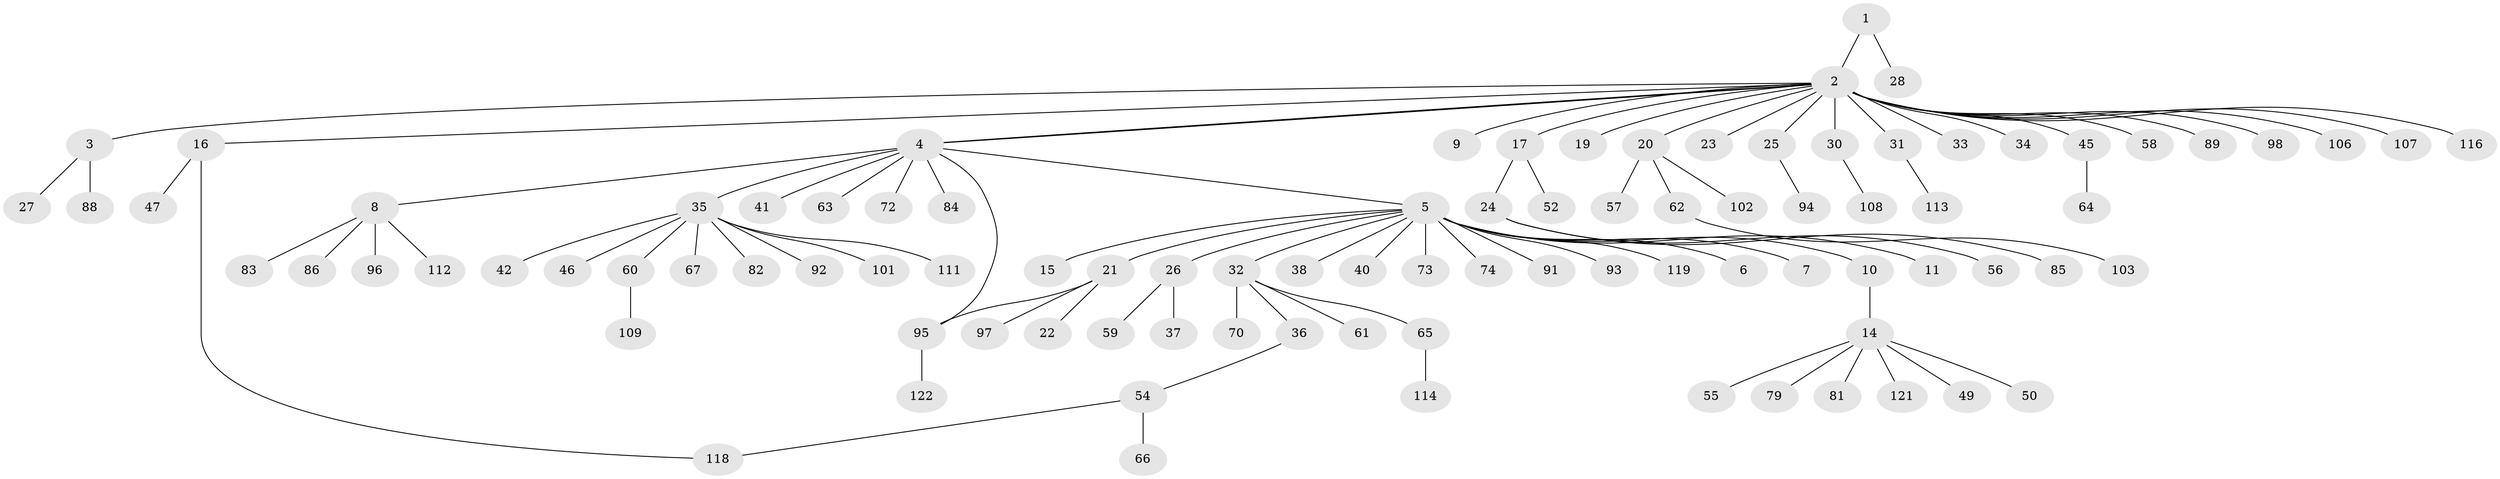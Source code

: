 // Generated by graph-tools (version 1.1) at 2025/52/02/27/25 19:52:00]
// undirected, 94 vertices, 96 edges
graph export_dot {
graph [start="1"]
  node [color=gray90,style=filled];
  1;
  2 [super="+123"];
  3 [super="+39"];
  4 [super="+87"];
  5 [super="+18"];
  6;
  7 [super="+12"];
  8 [super="+13"];
  9;
  10 [super="+75"];
  11;
  14 [super="+48"];
  15;
  16 [super="+44"];
  17;
  19;
  20 [super="+99"];
  21 [super="+69"];
  22 [super="+29"];
  23;
  24 [super="+53"];
  25 [super="+90"];
  26 [super="+78"];
  27 [super="+51"];
  28;
  30 [super="+120"];
  31;
  32 [super="+76"];
  33 [super="+43"];
  34;
  35 [super="+104"];
  36;
  37 [super="+117"];
  38;
  40;
  41;
  42;
  45;
  46;
  47;
  49;
  50;
  52;
  54;
  55;
  56;
  57 [super="+77"];
  58;
  59;
  60 [super="+100"];
  61;
  62 [super="+80"];
  63 [super="+68"];
  64;
  65 [super="+71"];
  66;
  67;
  70;
  72;
  73;
  74;
  79;
  81;
  82;
  83;
  84 [super="+115"];
  85;
  86;
  88;
  89;
  91;
  92 [super="+105"];
  93;
  94;
  95;
  96;
  97;
  98;
  101;
  102;
  103;
  106;
  107 [super="+110"];
  108;
  109;
  111;
  112;
  113;
  114;
  116;
  118;
  119;
  121;
  122;
  1 -- 2;
  1 -- 28;
  2 -- 3;
  2 -- 4;
  2 -- 4;
  2 -- 9;
  2 -- 16;
  2 -- 17;
  2 -- 19;
  2 -- 20;
  2 -- 23;
  2 -- 25;
  2 -- 30;
  2 -- 31;
  2 -- 33;
  2 -- 34;
  2 -- 45;
  2 -- 58;
  2 -- 89;
  2 -- 98;
  2 -- 106;
  2 -- 107;
  2 -- 116;
  3 -- 27;
  3 -- 88;
  4 -- 5;
  4 -- 8;
  4 -- 35;
  4 -- 41;
  4 -- 63;
  4 -- 72;
  4 -- 84;
  4 -- 95;
  5 -- 6;
  5 -- 7;
  5 -- 10;
  5 -- 11;
  5 -- 15;
  5 -- 21;
  5 -- 26;
  5 -- 38;
  5 -- 40;
  5 -- 73;
  5 -- 74;
  5 -- 91;
  5 -- 93;
  5 -- 119;
  5 -- 32;
  8 -- 83;
  8 -- 86;
  8 -- 96;
  8 -- 112;
  10 -- 14;
  14 -- 50;
  14 -- 55;
  14 -- 81;
  14 -- 49;
  14 -- 121;
  14 -- 79;
  16 -- 47;
  16 -- 118;
  17 -- 24;
  17 -- 52;
  20 -- 57;
  20 -- 62;
  20 -- 102;
  21 -- 22;
  21 -- 95;
  21 -- 97;
  24 -- 56;
  24 -- 85;
  25 -- 94;
  26 -- 37;
  26 -- 59;
  30 -- 108;
  31 -- 113;
  32 -- 36;
  32 -- 61;
  32 -- 65;
  32 -- 70;
  35 -- 42;
  35 -- 46;
  35 -- 60;
  35 -- 67;
  35 -- 82;
  35 -- 92;
  35 -- 101;
  35 -- 111;
  36 -- 54;
  45 -- 64;
  54 -- 66;
  54 -- 118;
  60 -- 109;
  62 -- 103;
  65 -- 114;
  95 -- 122;
}
